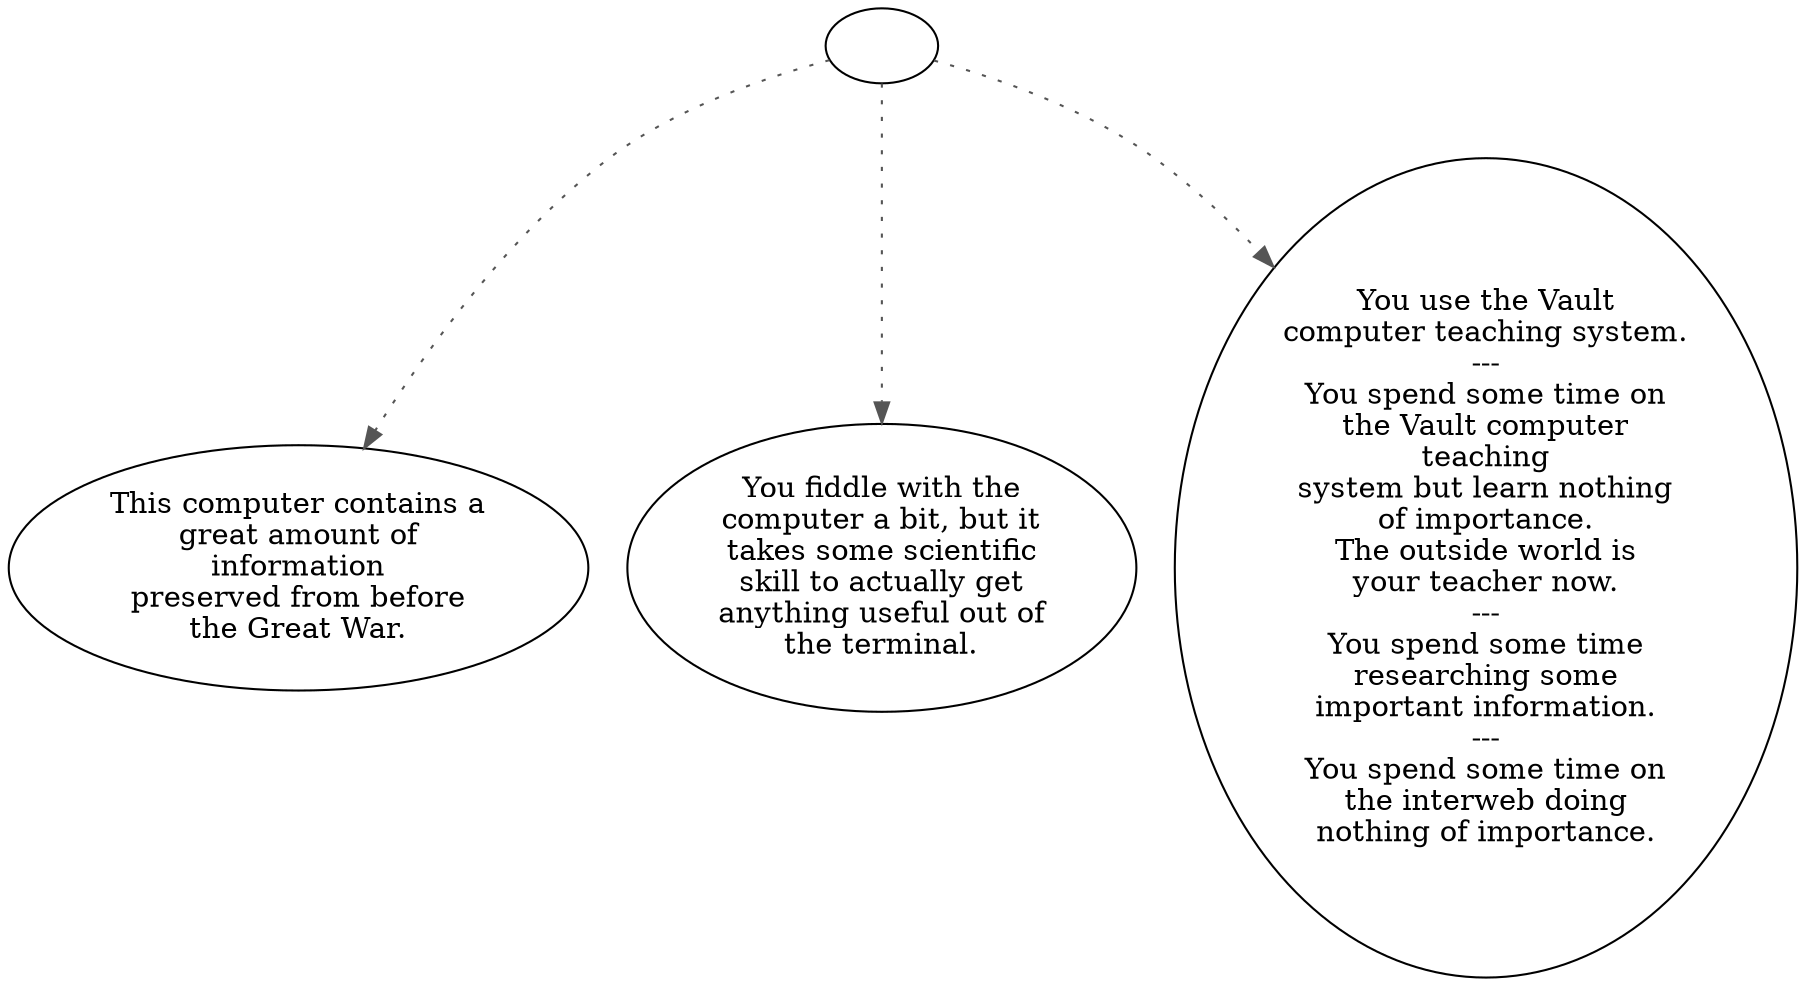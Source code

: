 digraph LIBCOMP {
  "start" [style=filled       fillcolor="#FFFFFF"       color="#000000"]
  "start" -> "description_p_proc" [style=dotted color="#555555"]
  "start" -> "use_p_proc" [style=dotted color="#555555"]
  "start" -> "use_skill_on_p_proc" [style=dotted color="#555555"]
  "start" [label=""]
  "description_p_proc" [style=filled       fillcolor="#FFFFFF"       color="#000000"]
  "description_p_proc" [label="This computer contains a\ngreat amount of\ninformation\npreserved from before\nthe Great War."]
  "use_p_proc" [style=filled       fillcolor="#FFFFFF"       color="#000000"]
  "use_p_proc" [label="You fiddle with the\ncomputer a bit, but it\ntakes some scientific\nskill to actually get\nanything useful out of\nthe terminal."]
  "use_skill_on_p_proc" [style=filled       fillcolor="#FFFFFF"       color="#000000"]
  "use_skill_on_p_proc" [label="You use the Vault\ncomputer teaching system.\n---\nYou spend some time on\nthe Vault computer\nteaching\nsystem but learn nothing\nof importance.\nThe outside world is\nyour teacher now.\n---\nYou spend some time\nresearching some\nimportant information.\n---\nYou spend some time on\nthe interweb doing\nnothing of importance."]
}